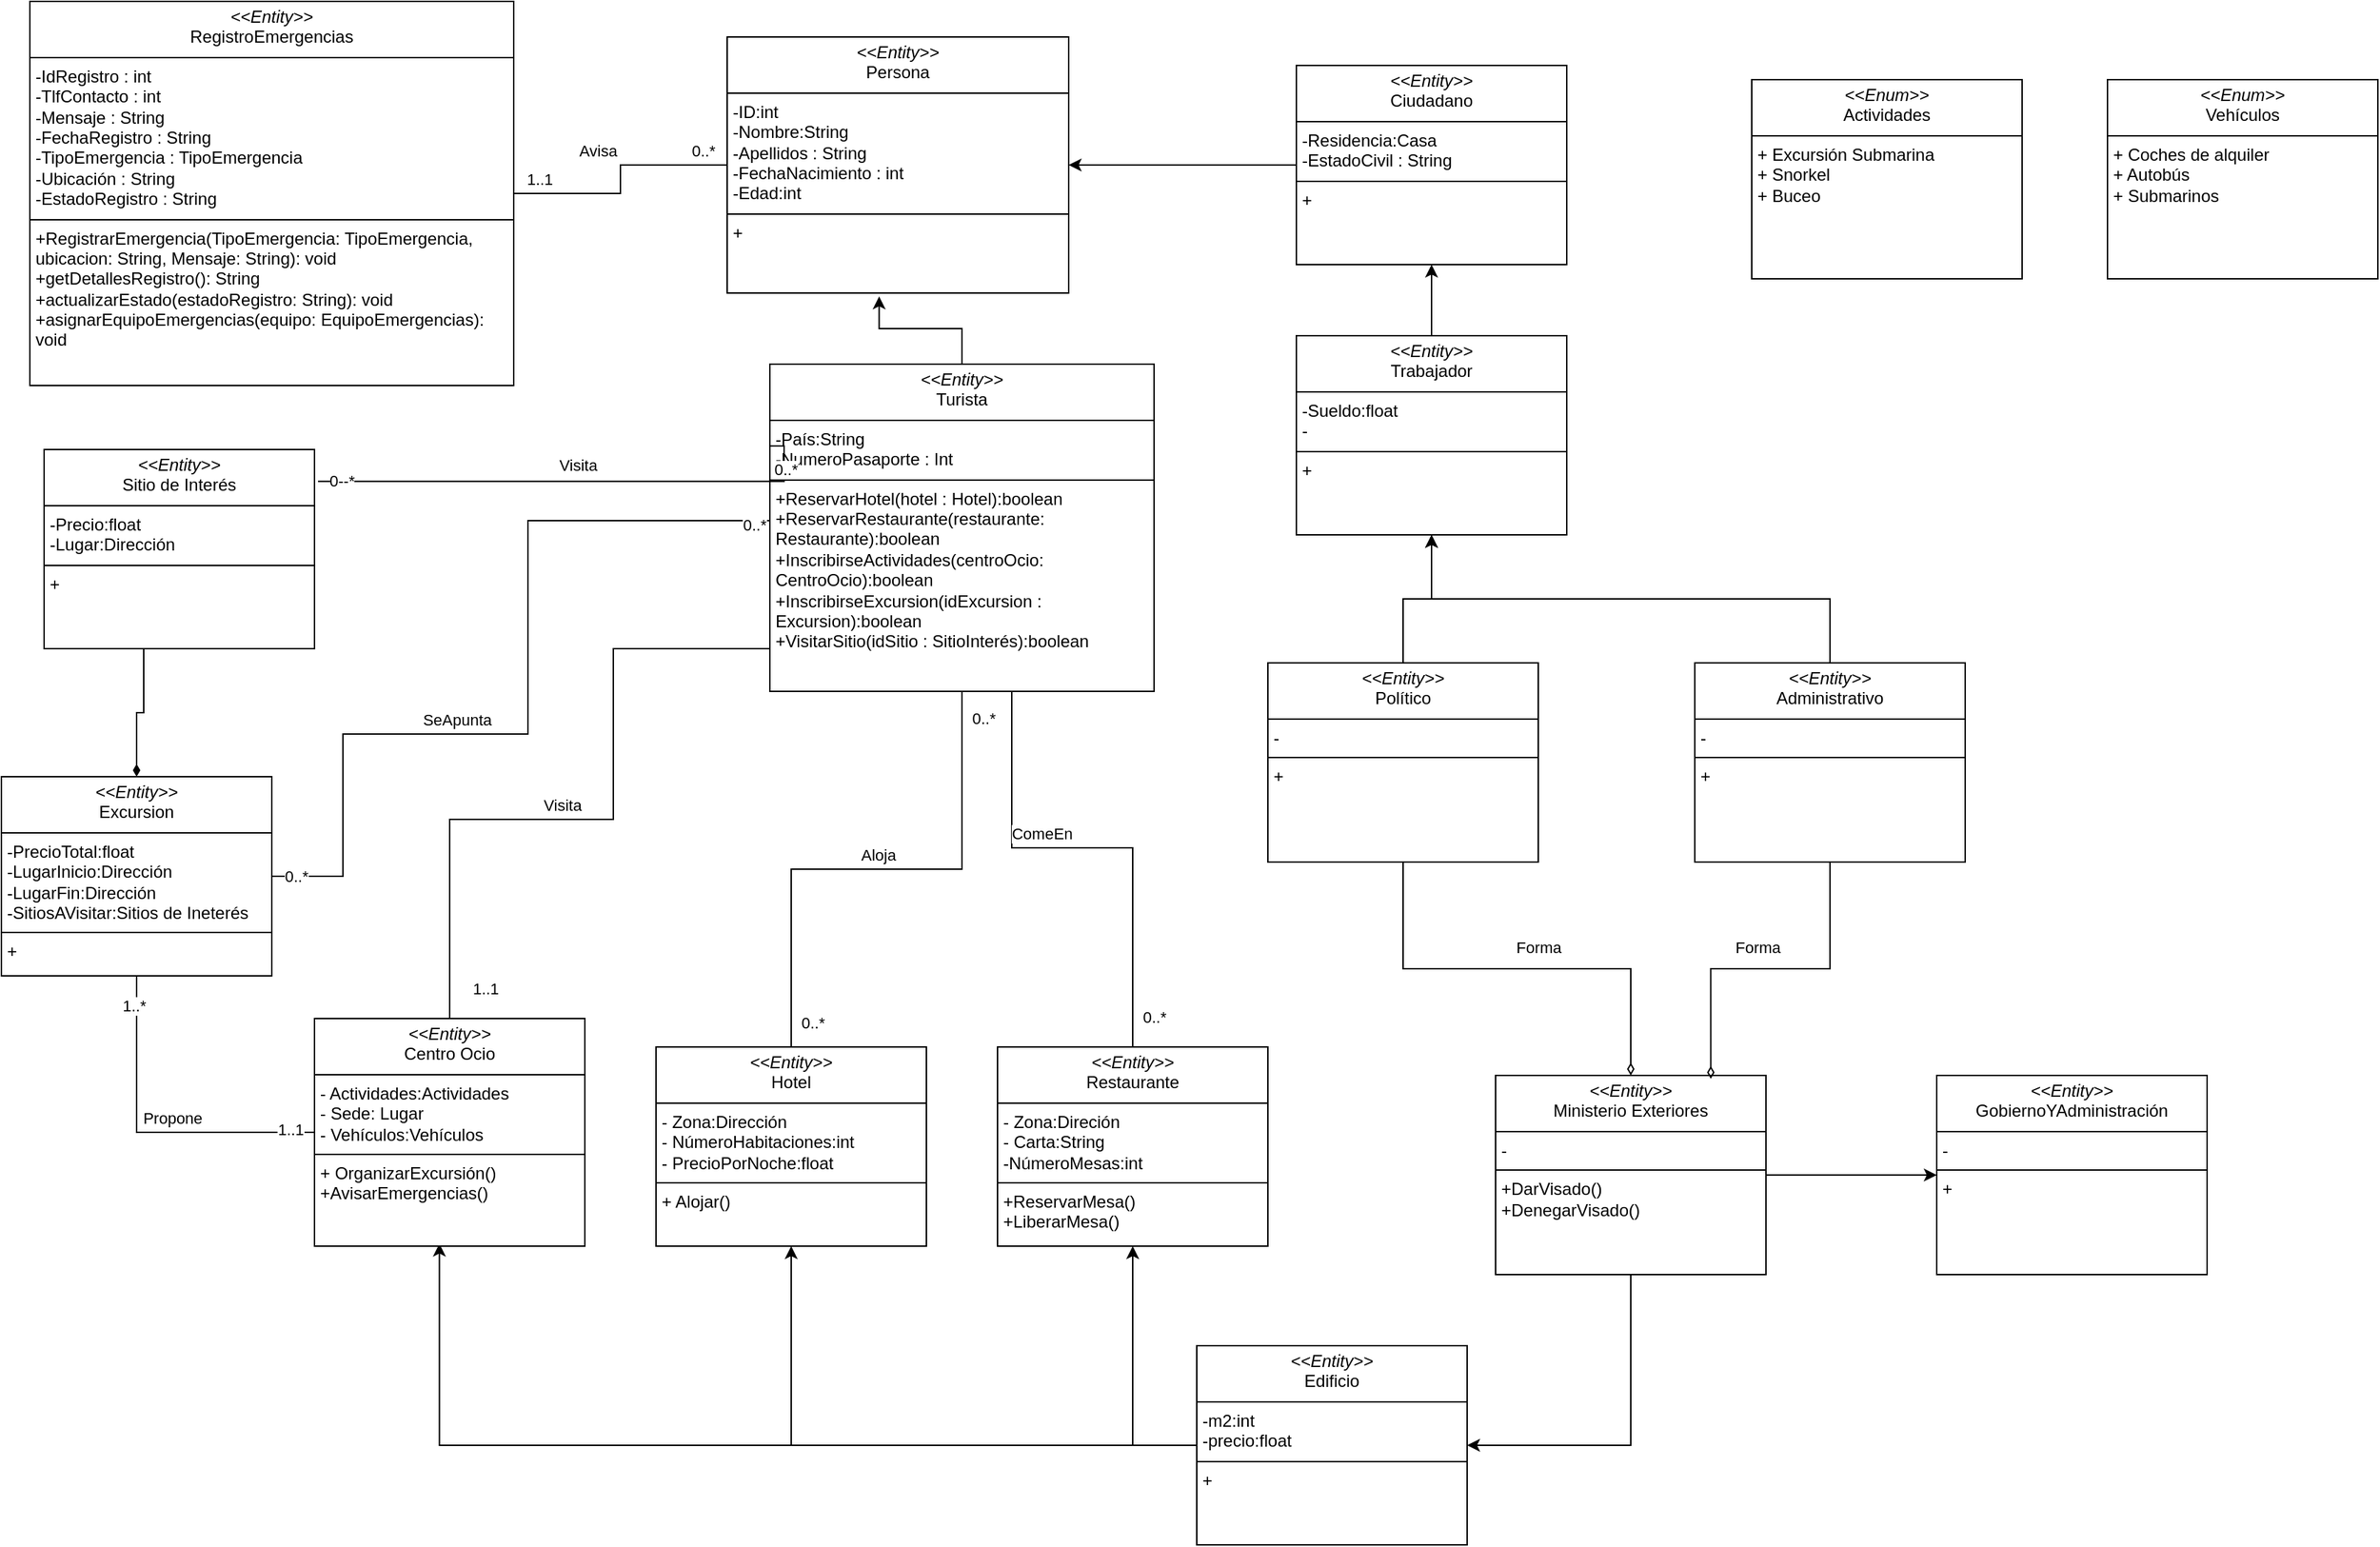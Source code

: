 <mxfile version="24.0.6" type="github">
  <diagram name="Página-1" id="nC8ETnd8YHiIk2Wr34oa">
    <mxGraphModel dx="1539" dy="1963" grid="1" gridSize="10" guides="1" tooltips="1" connect="1" arrows="1" fold="1" page="1" pageScale="1" pageWidth="827" pageHeight="1169" math="0" shadow="0">
      <root>
        <mxCell id="0" />
        <mxCell id="1" parent="0" />
        <mxCell id="zHqU6SAk2S52MBsb8gSL-17" style="edgeStyle=orthogonalEdgeStyle;rounded=0;orthogonalLoop=1;jettySize=auto;html=1;exitX=1;exitY=0.5;exitDx=0;exitDy=0;entryX=0;entryY=0.5;entryDx=0;entryDy=0;" parent="1" source="LjWpHKixSpUOW6EcBaM4-10" target="zHqU6SAk2S52MBsb8gSL-16" edge="1">
          <mxGeometry relative="1" as="geometry" />
        </mxCell>
        <mxCell id="y6rPGt6xn7y9zKj0fTZz-2" style="edgeStyle=orthogonalEdgeStyle;rounded=0;orthogonalLoop=1;jettySize=auto;html=1;exitX=0.5;exitY=1;exitDx=0;exitDy=0;entryX=1;entryY=0.5;entryDx=0;entryDy=0;" parent="1" source="LjWpHKixSpUOW6EcBaM4-10" target="y6rPGt6xn7y9zKj0fTZz-1" edge="1">
          <mxGeometry relative="1" as="geometry" />
        </mxCell>
        <mxCell id="LjWpHKixSpUOW6EcBaM4-10" value="&lt;p style=&quot;margin:0px;margin-top:4px;text-align:center;&quot;&gt;&lt;i&gt;&amp;lt;&amp;lt;Entity&amp;gt;&amp;gt;&lt;/i&gt;&lt;br&gt;Ministerio Exteriores&lt;/p&gt;&lt;hr size=&quot;1&quot; style=&quot;border-style:solid;&quot;&gt;&lt;p style=&quot;margin:0px;margin-left:4px;&quot;&gt;-&lt;/p&gt;&lt;hr size=&quot;1&quot; style=&quot;border-style:solid;&quot;&gt;&lt;p style=&quot;margin:0px;margin-left:4px;&quot;&gt;+DarVisado()&lt;/p&gt;&lt;p style=&quot;margin:0px;margin-left:4px;&quot;&gt;+DenegarVisado()&lt;/p&gt;" style="verticalAlign=top;align=left;overflow=fill;html=1;whiteSpace=wrap;" parent="1" vertex="1">
          <mxGeometry x="230" y="20" width="190" height="140" as="geometry" />
        </mxCell>
        <mxCell id="LjWpHKixSpUOW6EcBaM4-15" value="&lt;p style=&quot;margin:0px;margin-top:4px;text-align:center;&quot;&gt;&lt;i&gt;&amp;lt;&amp;lt;Entity&amp;gt;&amp;gt;&lt;/i&gt;&lt;br&gt;RegistroEmergencias&lt;/p&gt;&lt;hr size=&quot;1&quot; style=&quot;border-style:solid;&quot;&gt;&lt;p style=&quot;margin:0px;margin-left:4px;&quot;&gt;-IdRegistro : int&lt;/p&gt;&lt;p style=&quot;margin:0px;margin-left:4px;&quot;&gt;-TlfContacto : int&lt;/p&gt;&lt;p style=&quot;margin:0px;margin-left:4px;&quot;&gt;-Mensaje : String&lt;/p&gt;&lt;p style=&quot;margin:0px;margin-left:4px;&quot;&gt;-FechaRegistro : String&lt;/p&gt;&lt;p style=&quot;margin:0px;margin-left:4px;&quot;&gt;-TipoEmergencia : TipoEmergencia&lt;/p&gt;&lt;p style=&quot;margin:0px;margin-left:4px;&quot;&gt;-Ubicación : String&lt;/p&gt;&lt;p style=&quot;margin:0px;margin-left:4px;&quot;&gt;-EstadoRegistro : String&lt;/p&gt;&lt;hr size=&quot;1&quot; style=&quot;border-style:solid;&quot;&gt;&lt;p style=&quot;margin:0px;margin-left:4px;&quot;&gt;+RegistrarEmergencia(TipoEmergencia: TipoEmergencia, ubicacion: String, Mensaje: String): void&lt;/p&gt;&lt;p style=&quot;margin:0px;margin-left:4px;&quot;&gt;+getDetallesRegistro(): String&lt;/p&gt;&lt;p style=&quot;margin:0px;margin-left:4px;&quot;&gt;+actualizarEstado(estadoRegistro: String): void&lt;/p&gt;&lt;p style=&quot;margin:0px;margin-left:4px;&quot;&gt;+asignarEquipoEmergencias(equipo: EquipoEmergencias): void&lt;/p&gt;" style="verticalAlign=top;align=left;overflow=fill;html=1;whiteSpace=wrap;" parent="1" vertex="1">
          <mxGeometry x="-800" y="-735" width="340" height="270" as="geometry" />
        </mxCell>
        <mxCell id="LjWpHKixSpUOW6EcBaM4-17" value="&lt;p style=&quot;margin:0px;margin-top:4px;text-align:center;&quot;&gt;&lt;i&gt;&amp;lt;&amp;lt;Enum&amp;gt;&amp;gt;&lt;/i&gt;&lt;br&gt;Actividades&lt;/p&gt;&lt;hr size=&quot;1&quot; style=&quot;border-style:solid;&quot;&gt;&lt;p style=&quot;margin:0px;margin-left:4px;&quot;&gt;+ Excursión Submarina&lt;/p&gt;&lt;p style=&quot;margin:0px;margin-left:4px;&quot;&gt;+ Snorkel&lt;br&gt;&lt;/p&gt;&lt;p style=&quot;margin:0px;margin-left:4px;&quot;&gt;+ Buceo&lt;/p&gt;" style="verticalAlign=top;align=left;overflow=fill;html=1;whiteSpace=wrap;" parent="1" vertex="1">
          <mxGeometry x="410" y="-680" width="190" height="140" as="geometry" />
        </mxCell>
        <mxCell id="LjWpHKixSpUOW6EcBaM4-18" value="&lt;p style=&quot;margin:0px;margin-top:4px;text-align:center;&quot;&gt;&lt;i&gt;&amp;lt;&amp;lt;Enum&amp;gt;&amp;gt;&lt;/i&gt;&lt;br&gt;Vehículos&lt;/p&gt;&lt;hr size=&quot;1&quot; style=&quot;border-style:solid;&quot;&gt;&lt;p style=&quot;margin:0px;margin-left:4px;&quot;&gt;+ Coches de alquiler&lt;/p&gt;&lt;p style=&quot;margin:0px;margin-left:4px;&quot;&gt;+ Autobús&lt;br&gt;&lt;/p&gt;&lt;p style=&quot;margin:0px;margin-left:4px;&quot;&gt;+ Submarinos&lt;/p&gt;" style="verticalAlign=top;align=left;overflow=fill;html=1;whiteSpace=wrap;" parent="1" vertex="1">
          <mxGeometry x="660" y="-680" width="190" height="140" as="geometry" />
        </mxCell>
        <mxCell id="y6rPGt6xn7y9zKj0fTZz-7" style="edgeStyle=orthogonalEdgeStyle;rounded=0;orthogonalLoop=1;jettySize=auto;html=1;exitX=0.5;exitY=1;exitDx=0;exitDy=0;entryX=0.5;entryY=0;entryDx=0;entryDy=0;endArrow=none;endFill=0;" parent="1" source="LjWpHKixSpUOW6EcBaM4-20" target="LjWpHKixSpUOW6EcBaM4-35" edge="1">
          <mxGeometry relative="1" as="geometry">
            <Array as="points">
              <mxPoint x="-110" y="-300" />
              <mxPoint x="-110" y="-140" />
              <mxPoint x="-25" y="-140" />
            </Array>
          </mxGeometry>
        </mxCell>
        <mxCell id="y6rPGt6xn7y9zKj0fTZz-16" value="ComeEn" style="edgeLabel;html=1;align=center;verticalAlign=middle;resizable=0;points=[];" parent="y6rPGt6xn7y9zKj0fTZz-7" vertex="1" connectable="0">
          <mxGeometry x="0.146" y="4" relative="1" as="geometry">
            <mxPoint x="-4" y="-6" as="offset" />
          </mxGeometry>
        </mxCell>
        <mxCell id="y6rPGt6xn7y9zKj0fTZz-17" value="0..*" style="edgeLabel;html=1;align=center;verticalAlign=middle;resizable=0;points=[];" parent="y6rPGt6xn7y9zKj0fTZz-7" vertex="1" connectable="0">
          <mxGeometry x="-0.653" y="-2" relative="1" as="geometry">
            <mxPoint x="12" as="offset" />
          </mxGeometry>
        </mxCell>
        <mxCell id="y6rPGt6xn7y9zKj0fTZz-18" value="0..*" style="edgeLabel;html=1;align=center;verticalAlign=middle;resizable=0;points=[];" parent="y6rPGt6xn7y9zKj0fTZz-7" vertex="1" connectable="0">
          <mxGeometry x="0.885" y="-1" relative="1" as="geometry">
            <mxPoint x="16" y="6" as="offset" />
          </mxGeometry>
        </mxCell>
        <mxCell id="y6rPGt6xn7y9zKj0fTZz-26" style="edgeStyle=orthogonalEdgeStyle;rounded=0;orthogonalLoop=1;jettySize=auto;html=1;exitX=0.5;exitY=1;exitDx=0;exitDy=0;entryX=0.5;entryY=0;entryDx=0;entryDy=0;endArrow=none;endFill=0;" parent="1" source="LjWpHKixSpUOW6EcBaM4-20" target="LjWpHKixSpUOW6EcBaM4-29" edge="1">
          <mxGeometry relative="1" as="geometry" />
        </mxCell>
        <mxCell id="y6rPGt6xn7y9zKj0fTZz-28" value="0..*" style="edgeLabel;html=1;align=center;verticalAlign=middle;resizable=0;points=[];" parent="y6rPGt6xn7y9zKj0fTZz-26" vertex="1" connectable="0">
          <mxGeometry x="-0.879" y="5" relative="1" as="geometry">
            <mxPoint x="10" y="-4" as="offset" />
          </mxGeometry>
        </mxCell>
        <mxCell id="y6rPGt6xn7y9zKj0fTZz-29" value="0..*" style="edgeLabel;html=1;align=center;verticalAlign=middle;resizable=0;points=[];" parent="y6rPGt6xn7y9zKj0fTZz-26" vertex="1" connectable="0">
          <mxGeometry x="0.91" y="3" relative="1" as="geometry">
            <mxPoint x="12" y="-1" as="offset" />
          </mxGeometry>
        </mxCell>
        <mxCell id="y6rPGt6xn7y9zKj0fTZz-30" value="Aloja" style="edgeLabel;html=1;align=center;verticalAlign=middle;resizable=0;points=[];" parent="y6rPGt6xn7y9zKj0fTZz-26" vertex="1" connectable="0">
          <mxGeometry x="-0.018" y="-2" relative="1" as="geometry">
            <mxPoint x="-3" y="-8" as="offset" />
          </mxGeometry>
        </mxCell>
        <mxCell id="y6rPGt6xn7y9zKj0fTZz-27" style="edgeStyle=orthogonalEdgeStyle;rounded=0;orthogonalLoop=1;jettySize=auto;html=1;exitX=0.25;exitY=1;exitDx=0;exitDy=0;entryX=0.5;entryY=0;entryDx=0;entryDy=0;endArrow=none;endFill=0;" parent="1" source="LjWpHKixSpUOW6EcBaM4-20" target="LjWpHKixSpUOW6EcBaM4-5" edge="1">
          <mxGeometry relative="1" as="geometry">
            <Array as="points">
              <mxPoint x="-222" y="-280" />
              <mxPoint x="-390" y="-280" />
              <mxPoint x="-390" y="-160" />
              <mxPoint x="-505" y="-160" />
            </Array>
          </mxGeometry>
        </mxCell>
        <mxCell id="y6rPGt6xn7y9zKj0fTZz-31" value="0..*" style="edgeLabel;html=1;align=center;verticalAlign=middle;resizable=0;points=[];" parent="y6rPGt6xn7y9zKj0fTZz-27" vertex="1" connectable="0">
          <mxGeometry x="-0.854" relative="1" as="geometry">
            <mxPoint y="10" as="offset" />
          </mxGeometry>
        </mxCell>
        <mxCell id="y6rPGt6xn7y9zKj0fTZz-32" value="1..1" style="edgeLabel;html=1;align=center;verticalAlign=middle;resizable=0;points=[];" parent="y6rPGt6xn7y9zKj0fTZz-27" vertex="1" connectable="0">
          <mxGeometry x="0.879" y="2" relative="1" as="geometry">
            <mxPoint x="23" y="14" as="offset" />
          </mxGeometry>
        </mxCell>
        <mxCell id="y6rPGt6xn7y9zKj0fTZz-33" value="Visita" style="edgeLabel;html=1;align=center;verticalAlign=middle;resizable=0;points=[];" parent="y6rPGt6xn7y9zKj0fTZz-27" vertex="1" connectable="0">
          <mxGeometry x="0.25" y="-2" relative="1" as="geometry">
            <mxPoint y="-8" as="offset" />
          </mxGeometry>
        </mxCell>
        <mxCell id="y6rPGt6xn7y9zKj0fTZz-41" style="edgeStyle=orthogonalEdgeStyle;rounded=0;orthogonalLoop=1;jettySize=auto;html=1;exitX=0;exitY=0.5;exitDx=0;exitDy=0;entryX=1;entryY=0.5;entryDx=0;entryDy=0;endArrow=none;endFill=0;" parent="1" source="LjWpHKixSpUOW6EcBaM4-20" target="y6rPGt6xn7y9zKj0fTZz-38" edge="1">
          <mxGeometry relative="1" as="geometry">
            <Array as="points">
              <mxPoint x="-450" y="-370" />
              <mxPoint x="-450" y="-220" />
              <mxPoint x="-580" y="-220" />
              <mxPoint x="-580" y="-120" />
            </Array>
          </mxGeometry>
        </mxCell>
        <mxCell id="y6rPGt6xn7y9zKj0fTZz-42" value="SeApunta" style="edgeLabel;html=1;align=center;verticalAlign=middle;resizable=0;points=[];" parent="y6rPGt6xn7y9zKj0fTZz-41" vertex="1" connectable="0">
          <mxGeometry x="0.242" y="-4" relative="1" as="geometry">
            <mxPoint y="-6" as="offset" />
          </mxGeometry>
        </mxCell>
        <mxCell id="y6rPGt6xn7y9zKj0fTZz-48" value="0..*" style="edgeLabel;html=1;align=center;verticalAlign=middle;resizable=0;points=[];" parent="y6rPGt6xn7y9zKj0fTZz-41" vertex="1" connectable="0">
          <mxGeometry x="-0.945" y="3" relative="1" as="geometry">
            <mxPoint as="offset" />
          </mxGeometry>
        </mxCell>
        <mxCell id="y6rPGt6xn7y9zKj0fTZz-49" value="0..*" style="edgeLabel;html=1;align=center;verticalAlign=middle;resizable=0;points=[];" parent="y6rPGt6xn7y9zKj0fTZz-41" vertex="1" connectable="0">
          <mxGeometry x="0.944" relative="1" as="geometry">
            <mxPoint as="offset" />
          </mxGeometry>
        </mxCell>
        <mxCell id="LjWpHKixSpUOW6EcBaM4-20" value="&lt;p style=&quot;margin:0px;margin-top:4px;text-align:center;&quot;&gt;&lt;i&gt;&amp;lt;&amp;lt;Entity&amp;gt;&amp;gt;&lt;/i&gt;&lt;br&gt;Turista&lt;/p&gt;&lt;hr size=&quot;1&quot; style=&quot;border-style:solid;&quot;&gt;&lt;p style=&quot;margin:0px;margin-left:4px;&quot;&gt;-País:String&lt;/p&gt;&lt;p style=&quot;margin:0px;margin-left:4px;&quot;&gt;-NumeroPasaporte : Int&lt;/p&gt;&lt;hr size=&quot;1&quot; style=&quot;border-style:solid;&quot;&gt;&lt;p style=&quot;margin:0px;margin-left:4px;&quot;&gt;+ReservarHotel(hotel : Hotel):boolean&lt;/p&gt;&lt;p style=&quot;margin: 0px 0px 0px 4px;&quot;&gt;+ReservarRestaurante(restaurante: Restaurante):boolean&lt;/p&gt;&lt;p style=&quot;margin: 0px 0px 0px 4px;&quot;&gt;+InscribirseActividades(centroOcio: C&lt;span style=&quot;background-color: initial;&quot;&gt;entroOcio&lt;/span&gt;&lt;span style=&quot;background-color: initial;&quot;&gt;):boolean&lt;/span&gt;&lt;/p&gt;&lt;p style=&quot;margin: 0px 0px 0px 4px;&quot;&gt;&lt;span style=&quot;background-color: initial;&quot;&gt;+InscribirseExcursion(idExcursion : Excursion):boolean&lt;/span&gt;&lt;/p&gt;&lt;p style=&quot;margin: 0px 0px 0px 4px;&quot;&gt;&lt;span style=&quot;background-color: initial;&quot;&gt;+VisitarSitio(idSitio : SitioInterés):boolean&lt;/span&gt;&lt;/p&gt;&lt;p style=&quot;margin: 0px 0px 0px 4px;&quot;&gt;&lt;br&gt;&lt;/p&gt;&lt;p style=&quot;margin: 0px 0px 0px 4px;&quot;&gt;&lt;br&gt;&lt;/p&gt;&lt;p style=&quot;margin:0px;margin-left:4px;&quot;&gt;&lt;br&gt;&lt;/p&gt;" style="verticalAlign=top;align=left;overflow=fill;html=1;whiteSpace=wrap;" parent="1" vertex="1">
          <mxGeometry x="-280" y="-480" width="270" height="230" as="geometry" />
        </mxCell>
        <mxCell id="LjWpHKixSpUOW6EcBaM4-23" style="edgeStyle=orthogonalEdgeStyle;rounded=0;orthogonalLoop=1;jettySize=auto;html=1;exitX=0.5;exitY=1;exitDx=0;exitDy=0;entryX=0.5;entryY=0;entryDx=0;entryDy=0;endArrow=diamondThin;endFill=0;startArrow=none;startFill=0;" parent="1" source="LjWpHKixSpUOW6EcBaM4-22" target="LjWpHKixSpUOW6EcBaM4-10" edge="1">
          <mxGeometry relative="1" as="geometry" />
        </mxCell>
        <mxCell id="LjWpHKixSpUOW6EcBaM4-24" value="Forma" style="edgeLabel;html=1;align=center;verticalAlign=middle;resizable=0;points=[];" parent="LjWpHKixSpUOW6EcBaM4-23" vertex="1" connectable="0">
          <mxGeometry x="-0.06" y="-3" relative="1" as="geometry">
            <mxPoint x="24" y="-18" as="offset" />
          </mxGeometry>
        </mxCell>
        <mxCell id="zHqU6SAk2S52MBsb8gSL-7" style="edgeStyle=orthogonalEdgeStyle;rounded=0;orthogonalLoop=1;jettySize=auto;html=1;exitX=0.5;exitY=0;exitDx=0;exitDy=0;entryX=0.5;entryY=1;entryDx=0;entryDy=0;" parent="1" source="LjWpHKixSpUOW6EcBaM4-22" target="zHqU6SAk2S52MBsb8gSL-3" edge="1">
          <mxGeometry relative="1" as="geometry" />
        </mxCell>
        <mxCell id="LjWpHKixSpUOW6EcBaM4-22" value="&lt;p style=&quot;margin:0px;margin-top:4px;text-align:center;&quot;&gt;&lt;i&gt;&amp;lt;&amp;lt;Entity&amp;gt;&amp;gt;&lt;/i&gt;&lt;br&gt;Político&lt;/p&gt;&lt;hr size=&quot;1&quot; style=&quot;border-style:solid;&quot;&gt;&lt;p style=&quot;margin:0px;margin-left:4px;&quot;&gt;-&lt;/p&gt;&lt;hr size=&quot;1&quot; style=&quot;border-style:solid;&quot;&gt;&lt;p style=&quot;margin:0px;margin-left:4px;&quot;&gt;+&lt;/p&gt;&lt;p style=&quot;margin:0px;margin-left:4px;&quot;&gt;&lt;br&gt;&lt;/p&gt;" style="verticalAlign=top;align=left;overflow=fill;html=1;whiteSpace=wrap;" parent="1" vertex="1">
          <mxGeometry x="70" y="-270" width="190" height="140" as="geometry" />
        </mxCell>
        <mxCell id="LjWpHKixSpUOW6EcBaM4-29" value="&lt;p style=&quot;margin:0px;margin-top:4px;text-align:center;&quot;&gt;&lt;i&gt;&amp;lt;&amp;lt;Entity&amp;gt;&amp;gt;&lt;/i&gt;&lt;br&gt;Hotel&lt;/p&gt;&lt;hr size=&quot;1&quot; style=&quot;border-style:solid;&quot;&gt;&lt;p style=&quot;margin:0px;margin-left:4px;&quot;&gt;- Zona:Dirección&lt;/p&gt;&lt;p style=&quot;margin:0px;margin-left:4px;&quot;&gt;- NúmeroHabitaciones:int&lt;/p&gt;&lt;p style=&quot;margin:0px;margin-left:4px;&quot;&gt;- PrecioPorNoche:float&lt;/p&gt;&lt;hr size=&quot;1&quot; style=&quot;border-style:solid;&quot;&gt;&lt;p style=&quot;margin:0px;margin-left:4px;&quot;&gt;+ Alojar()&lt;/p&gt;&lt;p style=&quot;margin:0px;margin-left:4px;&quot;&gt;&lt;br&gt;&lt;/p&gt;&lt;p style=&quot;margin:0px;margin-left:4px;&quot;&gt;&lt;br&gt;&lt;/p&gt;" style="verticalAlign=top;align=left;overflow=fill;html=1;whiteSpace=wrap;" parent="1" vertex="1">
          <mxGeometry x="-360" width="190" height="140" as="geometry" />
        </mxCell>
        <mxCell id="LjWpHKixSpUOW6EcBaM4-35" value="&lt;p style=&quot;margin:0px;margin-top:4px;text-align:center;&quot;&gt;&lt;i&gt;&amp;lt;&amp;lt;Entity&amp;gt;&amp;gt;&lt;/i&gt;&lt;br&gt;Restaurante&lt;/p&gt;&lt;hr size=&quot;1&quot; style=&quot;border-style:solid;&quot;&gt;&lt;p style=&quot;margin:0px;margin-left:4px;&quot;&gt;- Zona:Direción&lt;/p&gt;&lt;p style=&quot;margin:0px;margin-left:4px;&quot;&gt;- Carta:String&lt;/p&gt;&lt;p style=&quot;margin:0px;margin-left:4px;&quot;&gt;-NúmeroMesas:int&lt;/p&gt;&lt;hr size=&quot;1&quot; style=&quot;border-style:solid;&quot;&gt;&lt;p style=&quot;margin:0px;margin-left:4px;&quot;&gt;+ReservarMesa()&lt;/p&gt;&lt;p style=&quot;margin:0px;margin-left:4px;&quot;&gt;+LiberarMesa()&lt;/p&gt;&lt;p style=&quot;margin:0px;margin-left:4px;&quot;&gt;&lt;br&gt;&lt;/p&gt;" style="verticalAlign=top;align=left;overflow=fill;html=1;whiteSpace=wrap;" parent="1" vertex="1">
          <mxGeometry x="-120" width="190" height="140" as="geometry" />
        </mxCell>
        <mxCell id="y6rPGt6xn7y9zKj0fTZz-47" style="edgeStyle=orthogonalEdgeStyle;rounded=0;orthogonalLoop=1;jettySize=auto;html=1;exitX=0.5;exitY=1;exitDx=0;exitDy=0;entryX=0.5;entryY=0;entryDx=0;entryDy=0;endArrow=diamondThin;endFill=1;" parent="1" source="LjWpHKixSpUOW6EcBaM4-45" target="y6rPGt6xn7y9zKj0fTZz-38" edge="1">
          <mxGeometry relative="1" as="geometry">
            <Array as="points">
              <mxPoint x="-720" y="-280" />
              <mxPoint x="-720" y="-235" />
              <mxPoint x="-725" y="-235" />
            </Array>
          </mxGeometry>
        </mxCell>
        <mxCell id="LjWpHKixSpUOW6EcBaM4-45" value="&lt;p style=&quot;margin:0px;margin-top:4px;text-align:center;&quot;&gt;&lt;i&gt;&amp;lt;&amp;lt;Entity&amp;gt;&amp;gt;&lt;/i&gt;&lt;br&gt;Sitio de Interés&lt;/p&gt;&lt;hr size=&quot;1&quot; style=&quot;border-style:solid;&quot;&gt;&lt;p style=&quot;margin:0px;margin-left:4px;&quot;&gt;&lt;span style=&quot;background-color: initial;&quot;&gt;-Precio:float&lt;/span&gt;&lt;br&gt;&lt;/p&gt;&lt;p style=&quot;margin:0px;margin-left:4px;&quot;&gt;-Lugar:Dirección&lt;/p&gt;&lt;hr size=&quot;1&quot; style=&quot;border-style:solid;&quot;&gt;&lt;p style=&quot;margin:0px;margin-left:4px;&quot;&gt;+&lt;/p&gt;&lt;p style=&quot;margin:0px;margin-left:4px;&quot;&gt;&lt;br&gt;&lt;/p&gt;" style="verticalAlign=top;align=left;overflow=fill;html=1;whiteSpace=wrap;" parent="1" vertex="1">
          <mxGeometry x="-790" y="-420" width="190" height="140" as="geometry" />
        </mxCell>
        <mxCell id="y6rPGt6xn7y9zKj0fTZz-34" style="edgeStyle=orthogonalEdgeStyle;rounded=0;orthogonalLoop=1;jettySize=auto;html=1;exitX=0;exitY=0.5;exitDx=0;exitDy=0;entryX=1;entryY=0.5;entryDx=0;entryDy=0;endArrow=none;endFill=0;" parent="1" source="zHqU6SAk2S52MBsb8gSL-1" target="LjWpHKixSpUOW6EcBaM4-15" edge="1">
          <mxGeometry relative="1" as="geometry" />
        </mxCell>
        <mxCell id="y6rPGt6xn7y9zKj0fTZz-35" value="Avisa" style="edgeLabel;html=1;align=center;verticalAlign=middle;resizable=0;points=[];" parent="y6rPGt6xn7y9zKj0fTZz-34" vertex="1" connectable="0">
          <mxGeometry x="-0.134" y="-2" relative="1" as="geometry">
            <mxPoint x="-18" y="-8" as="offset" />
          </mxGeometry>
        </mxCell>
        <mxCell id="y6rPGt6xn7y9zKj0fTZz-36" value="1..1" style="edgeLabel;html=1;align=center;verticalAlign=middle;resizable=0;points=[];" parent="y6rPGt6xn7y9zKj0fTZz-34" vertex="1" connectable="0">
          <mxGeometry x="0.77" relative="1" as="geometry">
            <mxPoint x="-2" y="-10" as="offset" />
          </mxGeometry>
        </mxCell>
        <mxCell id="y6rPGt6xn7y9zKj0fTZz-37" value="0..*" style="edgeLabel;html=1;align=center;verticalAlign=middle;resizable=0;points=[];" parent="y6rPGt6xn7y9zKj0fTZz-34" vertex="1" connectable="0">
          <mxGeometry x="-0.741" relative="1" as="geometry">
            <mxPoint x="5" y="-10" as="offset" />
          </mxGeometry>
        </mxCell>
        <mxCell id="zHqU6SAk2S52MBsb8gSL-1" value="&lt;p style=&quot;margin:0px;margin-top:4px;text-align:center;&quot;&gt;&lt;i&gt;&amp;lt;&amp;lt;Entity&amp;gt;&amp;gt;&lt;/i&gt;&lt;br&gt;Persona&lt;/p&gt;&lt;hr size=&quot;1&quot; style=&quot;border-style:solid;&quot;&gt;&lt;p style=&quot;margin:0px;margin-left:4px;&quot;&gt;-&lt;span style=&quot;background-color: initial;&quot;&gt;ID:int&lt;/span&gt;&lt;/p&gt;&lt;p style=&quot;margin: 0px 0px 0px 4px;&quot;&gt;-Nombre:String&lt;/p&gt;&lt;p style=&quot;margin: 0px 0px 0px 4px;&quot;&gt;-Apellidos : String&lt;/p&gt;&lt;p style=&quot;margin: 0px 0px 0px 4px;&quot;&gt;-FechaNacimiento : int&lt;/p&gt;&lt;p style=&quot;margin: 0px 0px 0px 4px;&quot;&gt;-Edad:int&lt;/p&gt;&lt;hr size=&quot;1&quot; style=&quot;border-style:solid;&quot;&gt;&lt;p style=&quot;margin:0px;margin-left:4px;&quot;&gt;+&lt;/p&gt;&lt;p style=&quot;margin:0px;margin-left:4px;&quot;&gt;&lt;br&gt;&lt;/p&gt;" style="verticalAlign=top;align=left;overflow=fill;html=1;whiteSpace=wrap;" parent="1" vertex="1">
          <mxGeometry x="-310" y="-710" width="240" height="180" as="geometry" />
        </mxCell>
        <mxCell id="zHqU6SAk2S52MBsb8gSL-5" style="edgeStyle=orthogonalEdgeStyle;rounded=0;orthogonalLoop=1;jettySize=auto;html=1;exitX=0;exitY=0.5;exitDx=0;exitDy=0;" parent="1" source="zHqU6SAk2S52MBsb8gSL-2" target="zHqU6SAk2S52MBsb8gSL-1" edge="1">
          <mxGeometry relative="1" as="geometry" />
        </mxCell>
        <mxCell id="zHqU6SAk2S52MBsb8gSL-2" value="&lt;p style=&quot;margin:0px;margin-top:4px;text-align:center;&quot;&gt;&lt;i&gt;&amp;lt;&amp;lt;Entity&amp;gt;&amp;gt;&lt;/i&gt;&lt;br&gt;Ciudadano&lt;/p&gt;&lt;hr size=&quot;1&quot; style=&quot;border-style:solid;&quot;&gt;&lt;p style=&quot;margin:0px;margin-left:4px;&quot;&gt;&lt;span style=&quot;background-color: initial;&quot;&gt;-Residencia:Casa&lt;/span&gt;&lt;br&gt;&lt;/p&gt;&lt;p style=&quot;margin:0px;margin-left:4px;&quot;&gt;&lt;span style=&quot;background-color: initial;&quot;&gt;-EstadoCivil : String&lt;/span&gt;&lt;/p&gt;&lt;hr size=&quot;1&quot; style=&quot;border-style:solid;&quot;&gt;&lt;p style=&quot;margin:0px;margin-left:4px;&quot;&gt;+&lt;/p&gt;&lt;p style=&quot;margin:0px;margin-left:4px;&quot;&gt;&lt;br&gt;&lt;/p&gt;" style="verticalAlign=top;align=left;overflow=fill;html=1;whiteSpace=wrap;" parent="1" vertex="1">
          <mxGeometry x="90" y="-690" width="190" height="140" as="geometry" />
        </mxCell>
        <mxCell id="zHqU6SAk2S52MBsb8gSL-6" style="edgeStyle=orthogonalEdgeStyle;rounded=0;orthogonalLoop=1;jettySize=auto;html=1;exitX=0.5;exitY=0;exitDx=0;exitDy=0;" parent="1" source="zHqU6SAk2S52MBsb8gSL-3" target="zHqU6SAk2S52MBsb8gSL-2" edge="1">
          <mxGeometry relative="1" as="geometry" />
        </mxCell>
        <mxCell id="zHqU6SAk2S52MBsb8gSL-3" value="&lt;p style=&quot;margin:0px;margin-top:4px;text-align:center;&quot;&gt;&lt;i&gt;&amp;lt;&amp;lt;Entity&amp;gt;&amp;gt;&lt;/i&gt;&lt;br&gt;Trabajador&lt;/p&gt;&lt;hr size=&quot;1&quot; style=&quot;border-style:solid;&quot;&gt;&lt;p style=&quot;margin:0px;margin-left:4px;&quot;&gt;-Sueldo:float&lt;/p&gt;&lt;p style=&quot;margin:0px;margin-left:4px;&quot;&gt;-&lt;/p&gt;&lt;hr size=&quot;1&quot; style=&quot;border-style:solid;&quot;&gt;&lt;p style=&quot;margin:0px;margin-left:4px;&quot;&gt;+&lt;/p&gt;&lt;p style=&quot;margin:0px;margin-left:4px;&quot;&gt;&lt;br&gt;&lt;/p&gt;" style="verticalAlign=top;align=left;overflow=fill;html=1;whiteSpace=wrap;" parent="1" vertex="1">
          <mxGeometry x="90" y="-500" width="190" height="140" as="geometry" />
        </mxCell>
        <mxCell id="zHqU6SAk2S52MBsb8gSL-8" style="edgeStyle=orthogonalEdgeStyle;rounded=0;orthogonalLoop=1;jettySize=auto;html=1;exitX=0.5;exitY=0;exitDx=0;exitDy=0;entryX=0.5;entryY=1;entryDx=0;entryDy=0;" parent="1" source="zHqU6SAk2S52MBsb8gSL-4" target="zHqU6SAk2S52MBsb8gSL-3" edge="1">
          <mxGeometry relative="1" as="geometry" />
        </mxCell>
        <mxCell id="zHqU6SAk2S52MBsb8gSL-11" style="edgeStyle=orthogonalEdgeStyle;rounded=0;orthogonalLoop=1;jettySize=auto;html=1;exitX=0.5;exitY=1;exitDx=0;exitDy=0;entryX=0.796;entryY=0.017;entryDx=0;entryDy=0;endArrow=diamondThin;endFill=0;entryPerimeter=0;" parent="1" source="zHqU6SAk2S52MBsb8gSL-4" target="LjWpHKixSpUOW6EcBaM4-10" edge="1">
          <mxGeometry relative="1" as="geometry">
            <mxPoint x="475" y="-130" as="sourcePoint" />
            <mxPoint x="280" y="130" as="targetPoint" />
          </mxGeometry>
        </mxCell>
        <mxCell id="zHqU6SAk2S52MBsb8gSL-12" value="Forma" style="edgeLabel;html=1;align=center;verticalAlign=middle;resizable=0;points=[];" parent="zHqU6SAk2S52MBsb8gSL-11" vertex="1" connectable="0">
          <mxGeometry x="-0.542" relative="1" as="geometry">
            <mxPoint x="-51" y="6" as="offset" />
          </mxGeometry>
        </mxCell>
        <mxCell id="zHqU6SAk2S52MBsb8gSL-4" value="&lt;p style=&quot;margin:0px;margin-top:4px;text-align:center;&quot;&gt;&lt;i&gt;&amp;lt;&amp;lt;Entity&amp;gt;&amp;gt;&lt;/i&gt;&lt;br&gt;Administrativo&lt;/p&gt;&lt;hr size=&quot;1&quot; style=&quot;border-style:solid;&quot;&gt;&lt;p style=&quot;margin:0px;margin-left:4px;&quot;&gt;-&lt;/p&gt;&lt;hr size=&quot;1&quot; style=&quot;border-style:solid;&quot;&gt;&lt;p style=&quot;margin:0px;margin-left:4px;&quot;&gt;+&lt;/p&gt;&lt;p style=&quot;margin:0px;margin-left:4px;&quot;&gt;&lt;br&gt;&lt;/p&gt;" style="verticalAlign=top;align=left;overflow=fill;html=1;whiteSpace=wrap;" parent="1" vertex="1">
          <mxGeometry x="370" y="-270" width="190" height="140" as="geometry" />
        </mxCell>
        <mxCell id="zHqU6SAk2S52MBsb8gSL-9" style="edgeStyle=orthogonalEdgeStyle;rounded=0;orthogonalLoop=1;jettySize=auto;html=1;exitX=0.5;exitY=0;exitDx=0;exitDy=0;entryX=0.445;entryY=1.013;entryDx=0;entryDy=0;entryPerimeter=0;" parent="1" source="LjWpHKixSpUOW6EcBaM4-20" target="zHqU6SAk2S52MBsb8gSL-1" edge="1">
          <mxGeometry relative="1" as="geometry" />
        </mxCell>
        <mxCell id="zHqU6SAk2S52MBsb8gSL-16" value="&lt;p style=&quot;margin:0px;margin-top:4px;text-align:center;&quot;&gt;&lt;i&gt;&amp;lt;&amp;lt;Entity&amp;gt;&amp;gt;&lt;/i&gt;&lt;br&gt;GobiernoYAdministración&lt;/p&gt;&lt;hr size=&quot;1&quot; style=&quot;border-style:solid;&quot;&gt;&lt;p style=&quot;margin:0px;margin-left:4px;&quot;&gt;-&lt;/p&gt;&lt;hr size=&quot;1&quot; style=&quot;border-style:solid;&quot;&gt;&lt;p style=&quot;margin:0px;margin-left:4px;&quot;&gt;+&lt;/p&gt;&lt;p style=&quot;margin:0px;margin-left:4px;&quot;&gt;&lt;br&gt;&lt;/p&gt;" style="verticalAlign=top;align=left;overflow=fill;html=1;whiteSpace=wrap;" parent="1" vertex="1">
          <mxGeometry x="540" y="20" width="190" height="140" as="geometry" />
        </mxCell>
        <mxCell id="y6rPGt6xn7y9zKj0fTZz-3" style="edgeStyle=orthogonalEdgeStyle;rounded=0;orthogonalLoop=1;jettySize=auto;html=1;exitX=0;exitY=0.5;exitDx=0;exitDy=0;" parent="1" source="y6rPGt6xn7y9zKj0fTZz-1" target="LjWpHKixSpUOW6EcBaM4-35" edge="1">
          <mxGeometry relative="1" as="geometry" />
        </mxCell>
        <mxCell id="y6rPGt6xn7y9zKj0fTZz-5" style="edgeStyle=orthogonalEdgeStyle;rounded=0;orthogonalLoop=1;jettySize=auto;html=1;exitX=0;exitY=0.5;exitDx=0;exitDy=0;entryX=0.5;entryY=1;entryDx=0;entryDy=0;" parent="1" source="y6rPGt6xn7y9zKj0fTZz-1" target="LjWpHKixSpUOW6EcBaM4-29" edge="1">
          <mxGeometry relative="1" as="geometry" />
        </mxCell>
        <mxCell id="y6rPGt6xn7y9zKj0fTZz-1" value="&lt;p style=&quot;margin:0px;margin-top:4px;text-align:center;&quot;&gt;&lt;i&gt;&amp;lt;&amp;lt;Entity&amp;gt;&amp;gt;&lt;/i&gt;&lt;br&gt;Edificio&lt;/p&gt;&lt;hr size=&quot;1&quot; style=&quot;border-style:solid;&quot;&gt;&lt;p style=&quot;margin:0px;margin-left:4px;&quot;&gt;-m2:int&lt;/p&gt;&lt;p style=&quot;margin:0px;margin-left:4px;&quot;&gt;-precio:float&lt;/p&gt;&lt;hr size=&quot;1&quot; style=&quot;border-style:solid;&quot;&gt;&lt;p style=&quot;margin:0px;margin-left:4px;&quot;&gt;+&lt;/p&gt;&lt;p style=&quot;margin:0px;margin-left:4px;&quot;&gt;&lt;br&gt;&lt;/p&gt;" style="verticalAlign=top;align=left;overflow=fill;html=1;whiteSpace=wrap;" parent="1" vertex="1">
          <mxGeometry x="20" y="210" width="190" height="140" as="geometry" />
        </mxCell>
        <mxCell id="y6rPGt6xn7y9zKj0fTZz-4" style="edgeStyle=orthogonalEdgeStyle;rounded=0;orthogonalLoop=1;jettySize=auto;html=1;exitX=0;exitY=0.5;exitDx=0;exitDy=0;entryX=0.462;entryY=0.989;entryDx=0;entryDy=0;entryPerimeter=0;" parent="1" source="y6rPGt6xn7y9zKj0fTZz-1" target="LjWpHKixSpUOW6EcBaM4-5" edge="1">
          <mxGeometry relative="1" as="geometry" />
        </mxCell>
        <mxCell id="y6rPGt6xn7y9zKj0fTZz-39" style="edgeStyle=orthogonalEdgeStyle;rounded=0;orthogonalLoop=1;jettySize=auto;html=1;exitX=0;exitY=0.5;exitDx=0;exitDy=0;entryX=0.5;entryY=1;entryDx=0;entryDy=0;endArrow=none;endFill=0;" parent="1" source="LjWpHKixSpUOW6EcBaM4-5" target="y6rPGt6xn7y9zKj0fTZz-38" edge="1">
          <mxGeometry relative="1" as="geometry" />
        </mxCell>
        <mxCell id="y6rPGt6xn7y9zKj0fTZz-40" value="Propone" style="edgeLabel;html=1;align=center;verticalAlign=middle;resizable=0;points=[];" parent="y6rPGt6xn7y9zKj0fTZz-39" vertex="1" connectable="0">
          <mxGeometry x="-0.036" y="-2" relative="1" as="geometry">
            <mxPoint x="13" y="-8" as="offset" />
          </mxGeometry>
        </mxCell>
        <mxCell id="y6rPGt6xn7y9zKj0fTZz-50" value="1..*" style="edgeLabel;html=1;align=center;verticalAlign=middle;resizable=0;points=[];" parent="y6rPGt6xn7y9zKj0fTZz-39" vertex="1" connectable="0">
          <mxGeometry x="0.824" y="2" relative="1" as="geometry">
            <mxPoint as="offset" />
          </mxGeometry>
        </mxCell>
        <mxCell id="y6rPGt6xn7y9zKj0fTZz-51" value="1..1" style="edgeLabel;html=1;align=center;verticalAlign=middle;resizable=0;points=[];" parent="y6rPGt6xn7y9zKj0fTZz-39" vertex="1" connectable="0">
          <mxGeometry x="-0.851" y="-2" relative="1" as="geometry">
            <mxPoint as="offset" />
          </mxGeometry>
        </mxCell>
        <mxCell id="LjWpHKixSpUOW6EcBaM4-5" value="&lt;p style=&quot;margin:0px;margin-top:4px;text-align:center;&quot;&gt;&lt;i&gt;&amp;lt;&amp;lt;Entity&amp;gt;&amp;gt;&lt;/i&gt;&lt;br&gt;Centro Ocio&lt;/p&gt;&lt;hr size=&quot;1&quot; style=&quot;border-style:solid;&quot;&gt;&lt;p style=&quot;margin:0px;margin-left:4px;&quot;&gt;- Actividades:Actividades&lt;/p&gt;&lt;p style=&quot;margin:0px;margin-left:4px;&quot;&gt;- Sede: Lugar&lt;/p&gt;&lt;p style=&quot;margin:0px;margin-left:4px;&quot;&gt;- Vehículos:Vehículos&lt;/p&gt;&lt;hr size=&quot;1&quot; style=&quot;border-style:solid;&quot;&gt;&lt;p style=&quot;margin:0px;margin-left:4px;&quot;&gt;+ OrganizarExcursión()&lt;/p&gt;&lt;p style=&quot;margin:0px;margin-left:4px;&quot;&gt;+AvisarEmergencias()&lt;/p&gt;&lt;p style=&quot;margin:0px;margin-left:4px;&quot;&gt;&lt;br&gt;&lt;/p&gt;" style="verticalAlign=top;align=left;overflow=fill;html=1;whiteSpace=wrap;" parent="1" vertex="1">
          <mxGeometry x="-600" y="-20" width="190" height="160" as="geometry" />
        </mxCell>
        <mxCell id="y6rPGt6xn7y9zKj0fTZz-38" value="&lt;p style=&quot;margin:0px;margin-top:4px;text-align:center;&quot;&gt;&lt;i&gt;&amp;lt;&amp;lt;Entity&amp;gt;&amp;gt;&lt;/i&gt;&lt;br&gt;Excursion&lt;/p&gt;&lt;hr size=&quot;1&quot; style=&quot;border-style:solid;&quot;&gt;&lt;p style=&quot;margin:0px;margin-left:4px;&quot;&gt;&lt;span style=&quot;background-color: initial;&quot;&gt;-PrecioTotal:float&lt;/span&gt;&lt;br&gt;&lt;/p&gt;&lt;p style=&quot;margin:0px;margin-left:4px;&quot;&gt;-LugarInicio:Dirección&lt;/p&gt;&lt;p style=&quot;margin:0px;margin-left:4px;&quot;&gt;-LugarFin:Dirección&lt;/p&gt;&lt;p style=&quot;margin:0px;margin-left:4px;&quot;&gt;-SitiosAVisitar:Sitios de Ineterés&lt;/p&gt;&lt;hr size=&quot;1&quot; style=&quot;border-style:solid;&quot;&gt;&lt;p style=&quot;margin:0px;margin-left:4px;&quot;&gt;+&lt;/p&gt;&lt;p style=&quot;margin:0px;margin-left:4px;&quot;&gt;&lt;br&gt;&lt;/p&gt;" style="verticalAlign=top;align=left;overflow=fill;html=1;whiteSpace=wrap;" parent="1" vertex="1">
          <mxGeometry x="-820" y="-190" width="190" height="140" as="geometry" />
        </mxCell>
        <mxCell id="y6rPGt6xn7y9zKj0fTZz-43" style="edgeStyle=orthogonalEdgeStyle;rounded=0;orthogonalLoop=1;jettySize=auto;html=1;exitX=0;exitY=0.25;exitDx=0;exitDy=0;entryX=1.013;entryY=0.16;entryDx=0;entryDy=0;entryPerimeter=0;endArrow=none;endFill=0;" parent="1" source="LjWpHKixSpUOW6EcBaM4-20" target="LjWpHKixSpUOW6EcBaM4-45" edge="1">
          <mxGeometry relative="1" as="geometry">
            <Array as="points">
              <mxPoint x="-270" y="-398" />
            </Array>
          </mxGeometry>
        </mxCell>
        <mxCell id="y6rPGt6xn7y9zKj0fTZz-46" value="Visita" style="edgeLabel;html=1;align=center;verticalAlign=middle;resizable=0;points=[];" parent="y6rPGt6xn7y9zKj0fTZz-43" vertex="1" connectable="0">
          <mxGeometry x="-0.005" y="-2" relative="1" as="geometry">
            <mxPoint y="-10" as="offset" />
          </mxGeometry>
        </mxCell>
        <mxCell id="y6rPGt6xn7y9zKj0fTZz-52" value="0--*" style="edgeLabel;html=1;align=center;verticalAlign=middle;resizable=0;points=[];" parent="y6rPGt6xn7y9zKj0fTZz-43" vertex="1" connectable="0">
          <mxGeometry x="0.909" y="-1" relative="1" as="geometry">
            <mxPoint as="offset" />
          </mxGeometry>
        </mxCell>
        <mxCell id="y6rPGt6xn7y9zKj0fTZz-53" value="0..*" style="edgeLabel;html=1;align=center;verticalAlign=middle;resizable=0;points=[];" parent="y6rPGt6xn7y9zKj0fTZz-43" vertex="1" connectable="0">
          <mxGeometry x="-0.855" y="1" relative="1" as="geometry">
            <mxPoint as="offset" />
          </mxGeometry>
        </mxCell>
      </root>
    </mxGraphModel>
  </diagram>
</mxfile>
